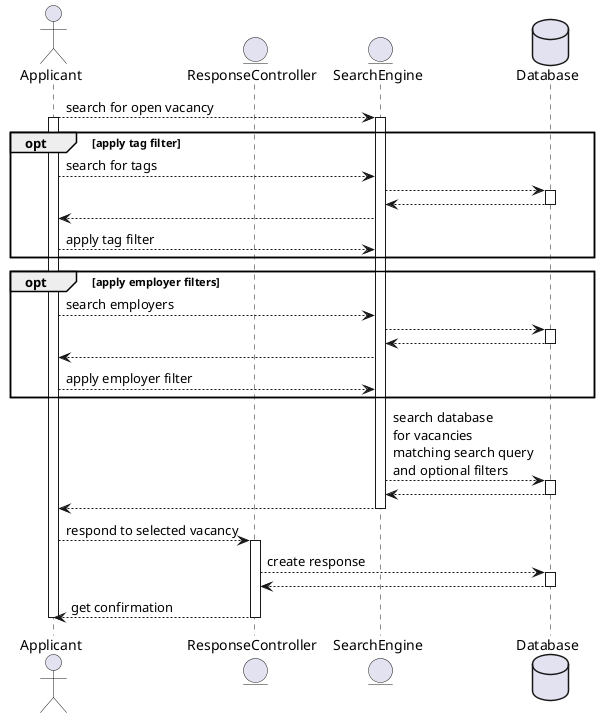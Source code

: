 @startuml
actor     Applicant           as a
entity    ResponseController  as rc
entity    SearchEngine        as se
database  Database            as db

a --> se : search for open vacancy
activate a
  activate se
    opt apply tag filter
    a --> se : search for tags
    se --> db
    activate db
      se <-- db
    deactivate db
    a <-- se
    a --> se : apply tag filter
    end

    opt apply employer filters
    a --> se : search employers
    se --> db
    activate db
      se <-- db
    deactivate db
    a <-- se
    a --> se : apply employer filter
    end

    se --> db : search database\nfor vacancies\nmatching search query\nand optional filters
    activate db
      se <-- db
    deactivate db
    a <-- se
  deactivate se
  a --> rc : respond to selected vacancy
  activate rc
    rc --> db : create response
    activate db
      rc <-- db
    deactivate db
    a <-- rc : get confirmation
  deactivate rc
deactivate a

@enduml
